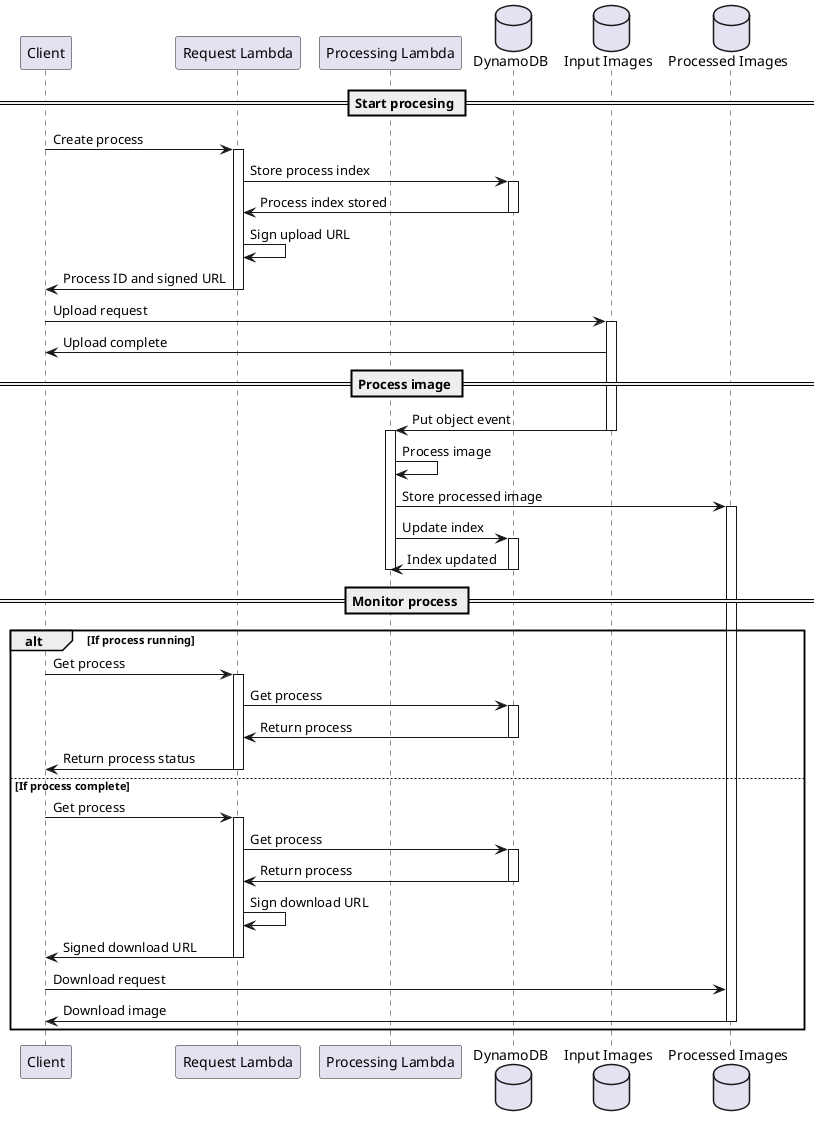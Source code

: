 @startuml

skinparam Shadowing false

participant "Client" as CL
participant "Request Lambda" as RL
participant "Processing Lambda" as PL
database "DynamoDB" as DD
database "Input Images" as II
database "Processed Images" as PI

== Start procesing ==

CL -> RL: Create process
activate RL
RL -> DD: Store process index
activate DD
DD -> RL: Process index stored
deactivate DD
RL -> RL: Sign upload URL
RL -> CL: Process ID and signed URL 
deactivate RL

CL -> II: Upload request
activate II
II -> CL: Upload complete

== Process image ==

II -> PL: Put object event
deactivate II
activate PL
PL -> PL: Process image
PL -> PI: Store processed image
activate PI
PL -> DD: Update index
activate DD
DD -> PL: Index updated
deactivate DD
deactivate PL

== Monitor process ==

alt If process running

CL -> RL: Get process
activate RL
RL -> DD: Get process
activate DD
DD -> RL: Return process
deactivate DD
RL -> CL: Return process status
deactivate RL

else If process complete

CL -> RL: Get process
activate RL
RL -> DD: Get process
activate DD
DD -> RL: Return process
deactivate DD
RL -> RL: Sign download URL
RL -> CL: Signed download URL
deactivate RL

CL -> PI: Download request
PI -> CL: Download image
deactivate PI

end

@enduml